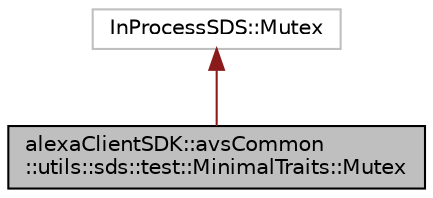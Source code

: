 digraph "alexaClientSDK::avsCommon::utils::sds::test::MinimalTraits::Mutex"
{
  edge [fontname="Helvetica",fontsize="10",labelfontname="Helvetica",labelfontsize="10"];
  node [fontname="Helvetica",fontsize="10",shape=record];
  Node1 [label="alexaClientSDK::avsCommon\l::utils::sds::test::MinimalTraits::Mutex",height=0.2,width=0.4,color="black", fillcolor="grey75", style="filled", fontcolor="black"];
  Node2 -> Node1 [dir="back",color="firebrick4",fontsize="10",style="solid",fontname="Helvetica"];
  Node2 [label="InProcessSDS::Mutex",height=0.2,width=0.4,color="grey75", fillcolor="white", style="filled"];
}
